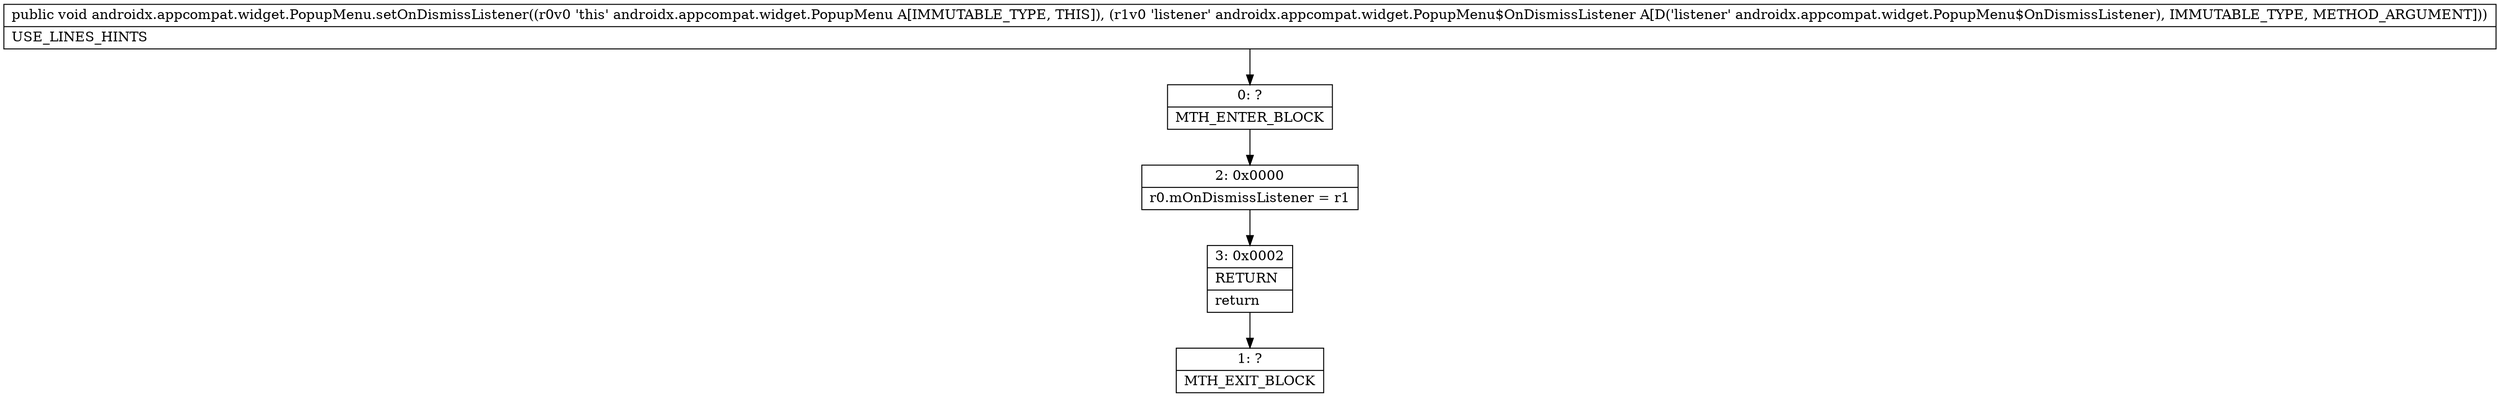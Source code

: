 digraph "CFG forandroidx.appcompat.widget.PopupMenu.setOnDismissListener(Landroidx\/appcompat\/widget\/PopupMenu$OnDismissListener;)V" {
Node_0 [shape=record,label="{0\:\ ?|MTH_ENTER_BLOCK\l}"];
Node_2 [shape=record,label="{2\:\ 0x0000|r0.mOnDismissListener = r1\l}"];
Node_3 [shape=record,label="{3\:\ 0x0002|RETURN\l|return\l}"];
Node_1 [shape=record,label="{1\:\ ?|MTH_EXIT_BLOCK\l}"];
MethodNode[shape=record,label="{public void androidx.appcompat.widget.PopupMenu.setOnDismissListener((r0v0 'this' androidx.appcompat.widget.PopupMenu A[IMMUTABLE_TYPE, THIS]), (r1v0 'listener' androidx.appcompat.widget.PopupMenu$OnDismissListener A[D('listener' androidx.appcompat.widget.PopupMenu$OnDismissListener), IMMUTABLE_TYPE, METHOD_ARGUMENT]))  | USE_LINES_HINTS\l}"];
MethodNode -> Node_0;Node_0 -> Node_2;
Node_2 -> Node_3;
Node_3 -> Node_1;
}

